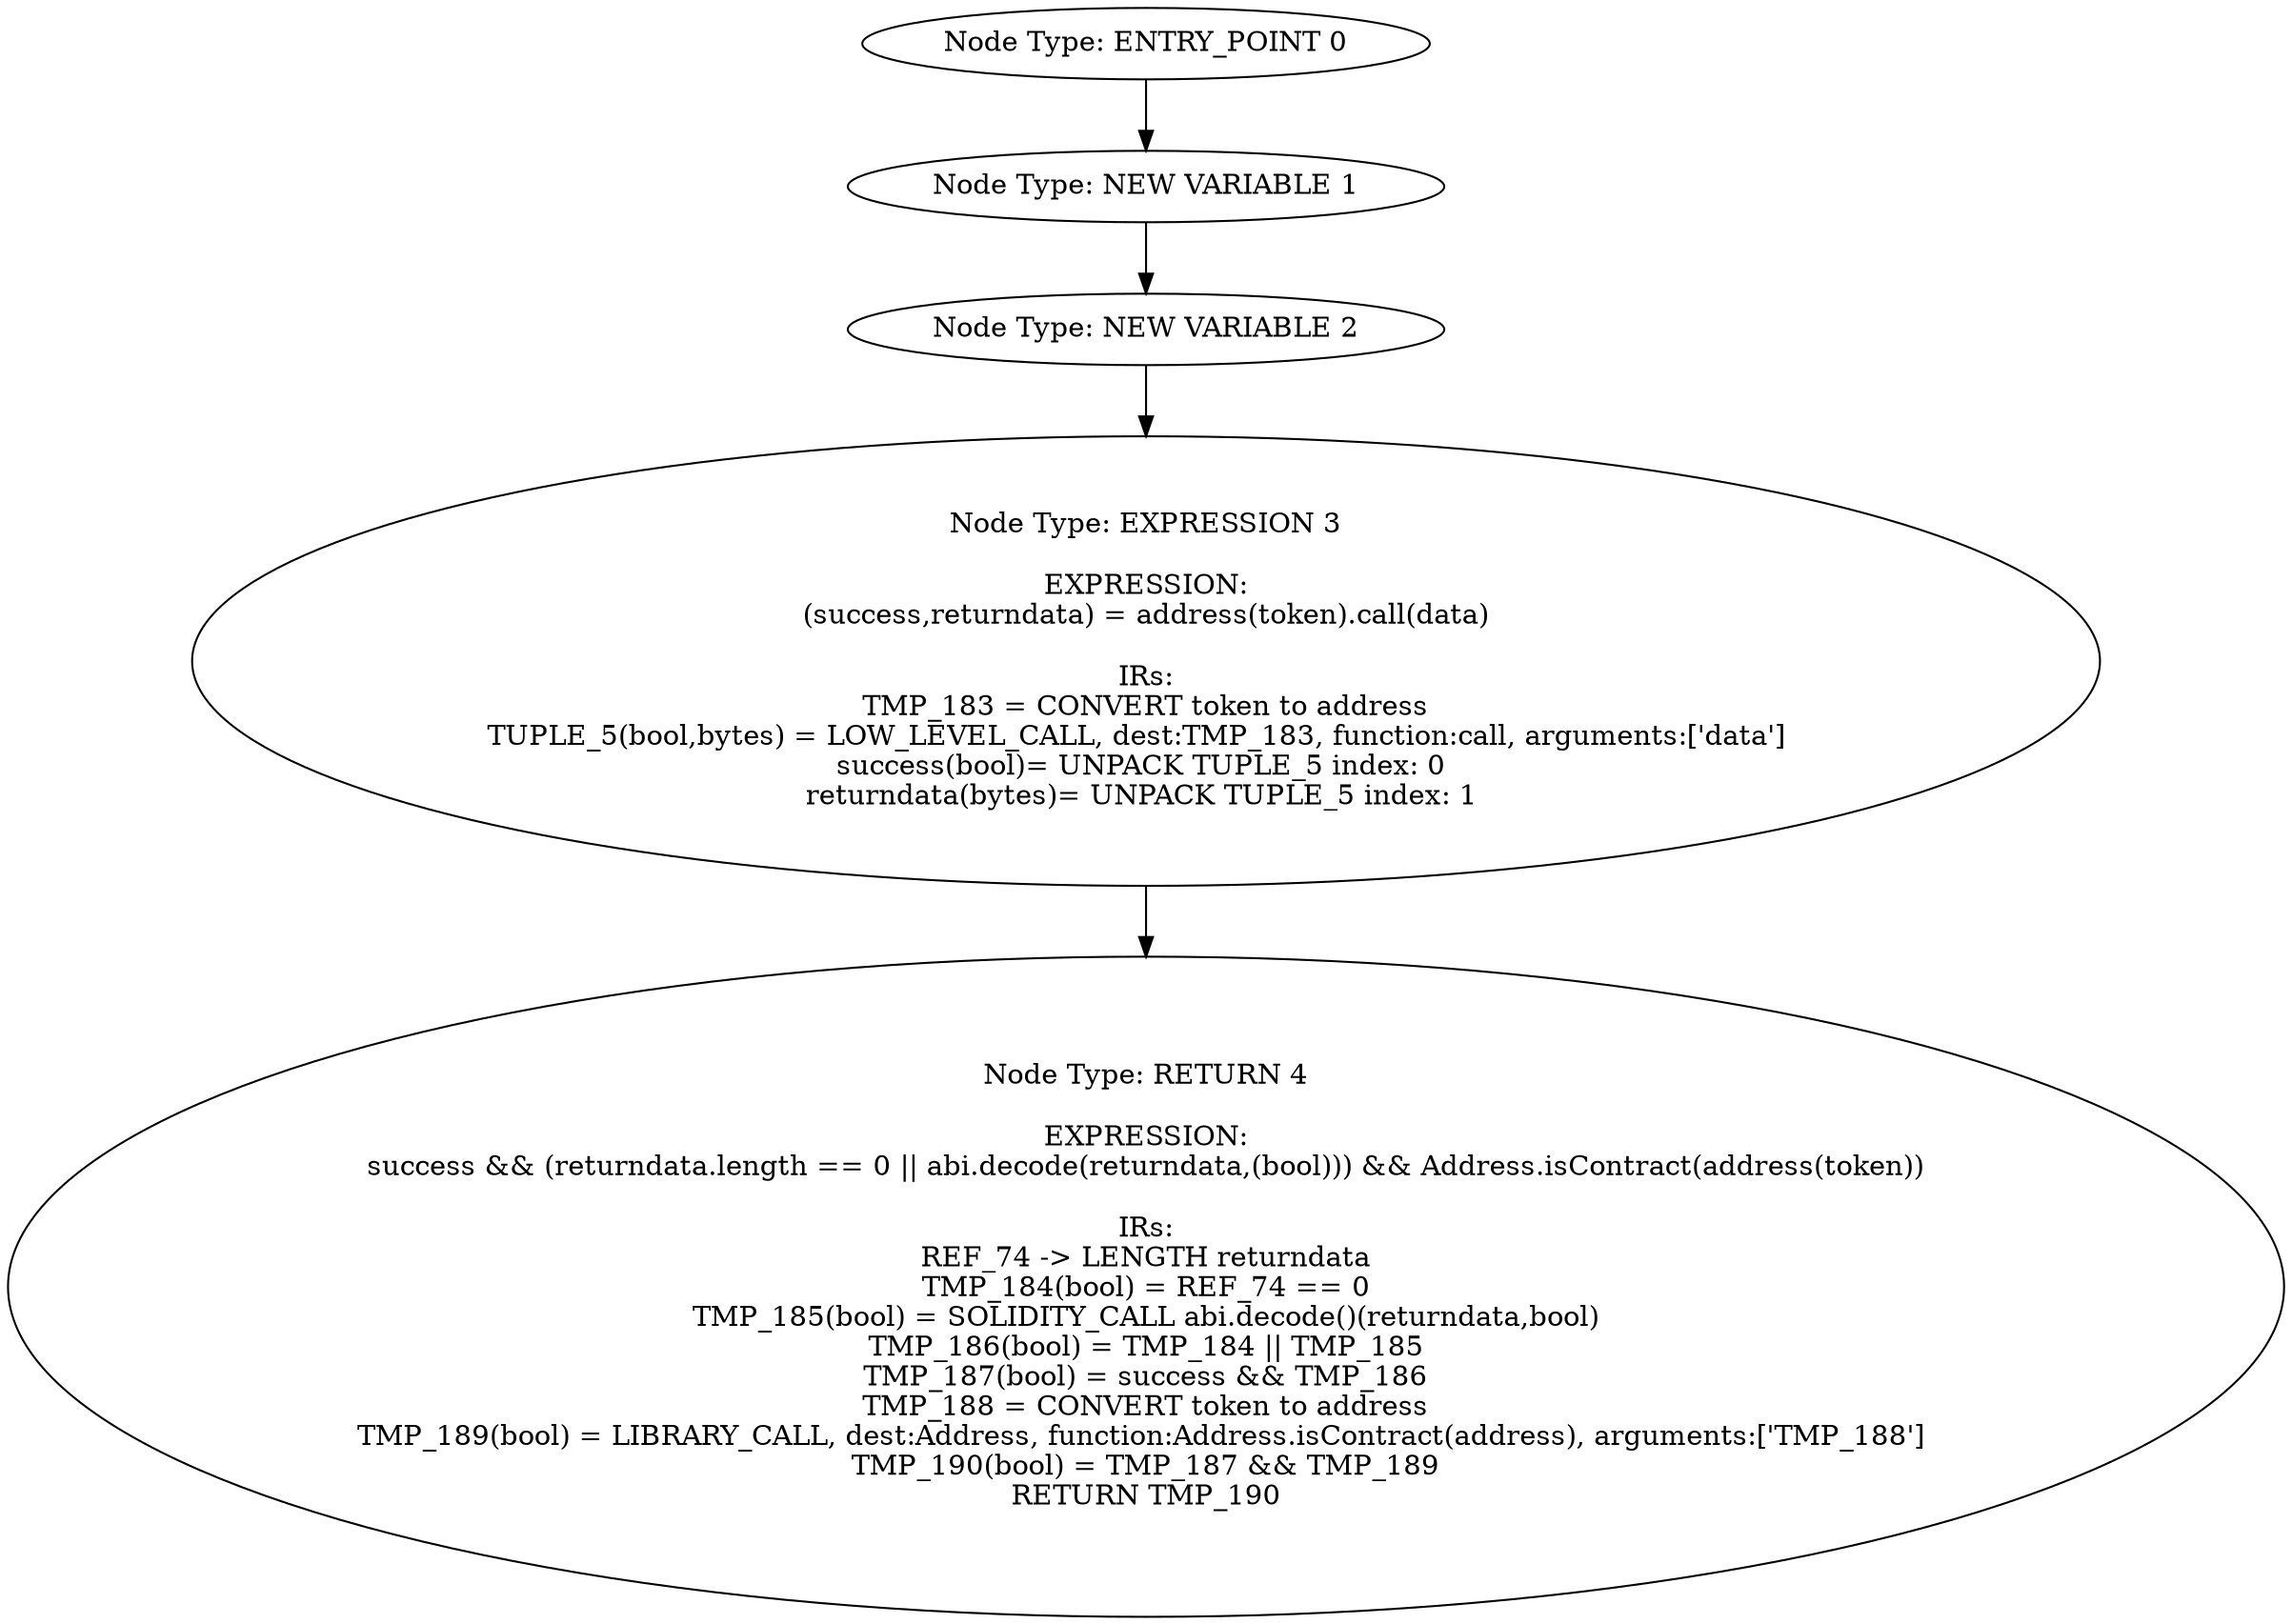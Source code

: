 digraph{
0[label="Node Type: ENTRY_POINT 0
"];
0->1;
1[label="Node Type: NEW VARIABLE 1
"];
1->2;
2[label="Node Type: NEW VARIABLE 2
"];
2->3;
3[label="Node Type: EXPRESSION 3

EXPRESSION:
(success,returndata) = address(token).call(data)

IRs:
TMP_183 = CONVERT token to address
TUPLE_5(bool,bytes) = LOW_LEVEL_CALL, dest:TMP_183, function:call, arguments:['data']  
success(bool)= UNPACK TUPLE_5 index: 0 
returndata(bytes)= UNPACK TUPLE_5 index: 1 "];
3->4;
4[label="Node Type: RETURN 4

EXPRESSION:
success && (returndata.length == 0 || abi.decode(returndata,(bool))) && Address.isContract(address(token))

IRs:
REF_74 -> LENGTH returndata
TMP_184(bool) = REF_74 == 0
TMP_185(bool) = SOLIDITY_CALL abi.decode()(returndata,bool)
TMP_186(bool) = TMP_184 || TMP_185
TMP_187(bool) = success && TMP_186
TMP_188 = CONVERT token to address
TMP_189(bool) = LIBRARY_CALL, dest:Address, function:Address.isContract(address), arguments:['TMP_188'] 
TMP_190(bool) = TMP_187 && TMP_189
RETURN TMP_190"];
}
